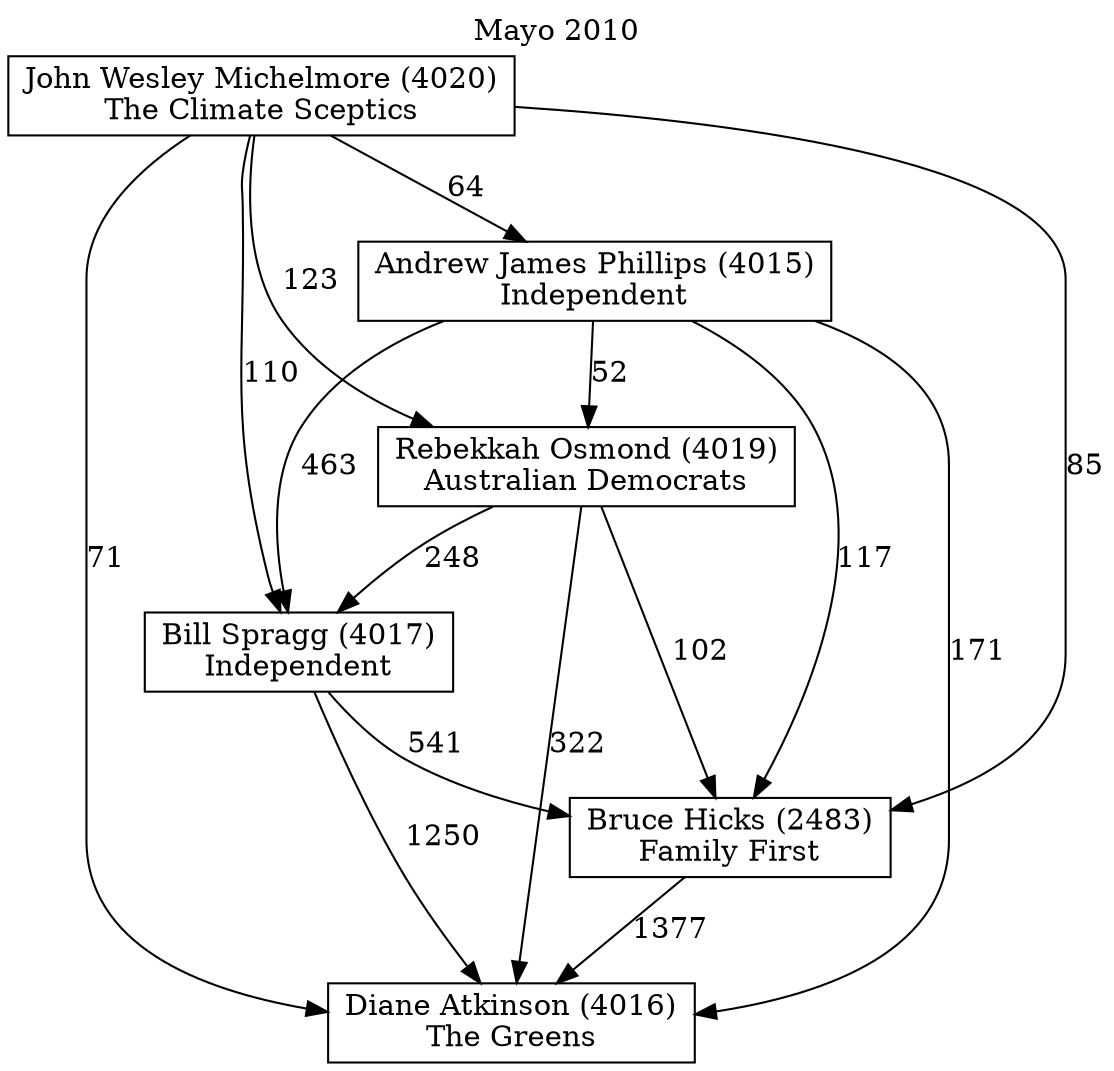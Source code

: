 // House preference flow
digraph "Diane Atkinson (4016)_Mayo_2010" {
	graph [label="Mayo 2010" labelloc=t mclimit=10]
	node [shape=box]
	"Diane Atkinson (4016)" [label="Diane Atkinson (4016)
The Greens"]
	"Bruce Hicks (2483)" [label="Bruce Hicks (2483)
Family First"]
	"Bill Spragg (4017)" [label="Bill Spragg (4017)
Independent"]
	"Rebekkah Osmond (4019)" [label="Rebekkah Osmond (4019)
Australian Democrats"]
	"Andrew James Phillips (4015)" [label="Andrew James Phillips (4015)
Independent"]
	"John Wesley Michelmore (4020)" [label="John Wesley Michelmore (4020)
The Climate Sceptics"]
	"Diane Atkinson (4016)" [label="Diane Atkinson (4016)
The Greens"]
	"Bill Spragg (4017)" [label="Bill Spragg (4017)
Independent"]
	"Rebekkah Osmond (4019)" [label="Rebekkah Osmond (4019)
Australian Democrats"]
	"Andrew James Phillips (4015)" [label="Andrew James Phillips (4015)
Independent"]
	"John Wesley Michelmore (4020)" [label="John Wesley Michelmore (4020)
The Climate Sceptics"]
	"Diane Atkinson (4016)" [label="Diane Atkinson (4016)
The Greens"]
	"Rebekkah Osmond (4019)" [label="Rebekkah Osmond (4019)
Australian Democrats"]
	"Andrew James Phillips (4015)" [label="Andrew James Phillips (4015)
Independent"]
	"John Wesley Michelmore (4020)" [label="John Wesley Michelmore (4020)
The Climate Sceptics"]
	"Diane Atkinson (4016)" [label="Diane Atkinson (4016)
The Greens"]
	"Andrew James Phillips (4015)" [label="Andrew James Phillips (4015)
Independent"]
	"John Wesley Michelmore (4020)" [label="John Wesley Michelmore (4020)
The Climate Sceptics"]
	"Diane Atkinson (4016)" [label="Diane Atkinson (4016)
The Greens"]
	"John Wesley Michelmore (4020)" [label="John Wesley Michelmore (4020)
The Climate Sceptics"]
	"John Wesley Michelmore (4020)" [label="John Wesley Michelmore (4020)
The Climate Sceptics"]
	"Andrew James Phillips (4015)" [label="Andrew James Phillips (4015)
Independent"]
	"John Wesley Michelmore (4020)" [label="John Wesley Michelmore (4020)
The Climate Sceptics"]
	"John Wesley Michelmore (4020)" [label="John Wesley Michelmore (4020)
The Climate Sceptics"]
	"Rebekkah Osmond (4019)" [label="Rebekkah Osmond (4019)
Australian Democrats"]
	"Andrew James Phillips (4015)" [label="Andrew James Phillips (4015)
Independent"]
	"John Wesley Michelmore (4020)" [label="John Wesley Michelmore (4020)
The Climate Sceptics"]
	"Rebekkah Osmond (4019)" [label="Rebekkah Osmond (4019)
Australian Democrats"]
	"John Wesley Michelmore (4020)" [label="John Wesley Michelmore (4020)
The Climate Sceptics"]
	"John Wesley Michelmore (4020)" [label="John Wesley Michelmore (4020)
The Climate Sceptics"]
	"Andrew James Phillips (4015)" [label="Andrew James Phillips (4015)
Independent"]
	"John Wesley Michelmore (4020)" [label="John Wesley Michelmore (4020)
The Climate Sceptics"]
	"John Wesley Michelmore (4020)" [label="John Wesley Michelmore (4020)
The Climate Sceptics"]
	"Bill Spragg (4017)" [label="Bill Spragg (4017)
Independent"]
	"Rebekkah Osmond (4019)" [label="Rebekkah Osmond (4019)
Australian Democrats"]
	"Andrew James Phillips (4015)" [label="Andrew James Phillips (4015)
Independent"]
	"John Wesley Michelmore (4020)" [label="John Wesley Michelmore (4020)
The Climate Sceptics"]
	"Bill Spragg (4017)" [label="Bill Spragg (4017)
Independent"]
	"Andrew James Phillips (4015)" [label="Andrew James Phillips (4015)
Independent"]
	"John Wesley Michelmore (4020)" [label="John Wesley Michelmore (4020)
The Climate Sceptics"]
	"Bill Spragg (4017)" [label="Bill Spragg (4017)
Independent"]
	"John Wesley Michelmore (4020)" [label="John Wesley Michelmore (4020)
The Climate Sceptics"]
	"John Wesley Michelmore (4020)" [label="John Wesley Michelmore (4020)
The Climate Sceptics"]
	"Andrew James Phillips (4015)" [label="Andrew James Phillips (4015)
Independent"]
	"John Wesley Michelmore (4020)" [label="John Wesley Michelmore (4020)
The Climate Sceptics"]
	"John Wesley Michelmore (4020)" [label="John Wesley Michelmore (4020)
The Climate Sceptics"]
	"Rebekkah Osmond (4019)" [label="Rebekkah Osmond (4019)
Australian Democrats"]
	"Andrew James Phillips (4015)" [label="Andrew James Phillips (4015)
Independent"]
	"John Wesley Michelmore (4020)" [label="John Wesley Michelmore (4020)
The Climate Sceptics"]
	"Rebekkah Osmond (4019)" [label="Rebekkah Osmond (4019)
Australian Democrats"]
	"John Wesley Michelmore (4020)" [label="John Wesley Michelmore (4020)
The Climate Sceptics"]
	"John Wesley Michelmore (4020)" [label="John Wesley Michelmore (4020)
The Climate Sceptics"]
	"Andrew James Phillips (4015)" [label="Andrew James Phillips (4015)
Independent"]
	"John Wesley Michelmore (4020)" [label="John Wesley Michelmore (4020)
The Climate Sceptics"]
	"John Wesley Michelmore (4020)" [label="John Wesley Michelmore (4020)
The Climate Sceptics"]
	"Bruce Hicks (2483)" [label="Bruce Hicks (2483)
Family First"]
	"Bill Spragg (4017)" [label="Bill Spragg (4017)
Independent"]
	"Rebekkah Osmond (4019)" [label="Rebekkah Osmond (4019)
Australian Democrats"]
	"Andrew James Phillips (4015)" [label="Andrew James Phillips (4015)
Independent"]
	"John Wesley Michelmore (4020)" [label="John Wesley Michelmore (4020)
The Climate Sceptics"]
	"Bruce Hicks (2483)" [label="Bruce Hicks (2483)
Family First"]
	"Rebekkah Osmond (4019)" [label="Rebekkah Osmond (4019)
Australian Democrats"]
	"Andrew James Phillips (4015)" [label="Andrew James Phillips (4015)
Independent"]
	"John Wesley Michelmore (4020)" [label="John Wesley Michelmore (4020)
The Climate Sceptics"]
	"Bruce Hicks (2483)" [label="Bruce Hicks (2483)
Family First"]
	"Andrew James Phillips (4015)" [label="Andrew James Phillips (4015)
Independent"]
	"John Wesley Michelmore (4020)" [label="John Wesley Michelmore (4020)
The Climate Sceptics"]
	"Bruce Hicks (2483)" [label="Bruce Hicks (2483)
Family First"]
	"John Wesley Michelmore (4020)" [label="John Wesley Michelmore (4020)
The Climate Sceptics"]
	"John Wesley Michelmore (4020)" [label="John Wesley Michelmore (4020)
The Climate Sceptics"]
	"Andrew James Phillips (4015)" [label="Andrew James Phillips (4015)
Independent"]
	"John Wesley Michelmore (4020)" [label="John Wesley Michelmore (4020)
The Climate Sceptics"]
	"John Wesley Michelmore (4020)" [label="John Wesley Michelmore (4020)
The Climate Sceptics"]
	"Rebekkah Osmond (4019)" [label="Rebekkah Osmond (4019)
Australian Democrats"]
	"Andrew James Phillips (4015)" [label="Andrew James Phillips (4015)
Independent"]
	"John Wesley Michelmore (4020)" [label="John Wesley Michelmore (4020)
The Climate Sceptics"]
	"Rebekkah Osmond (4019)" [label="Rebekkah Osmond (4019)
Australian Democrats"]
	"John Wesley Michelmore (4020)" [label="John Wesley Michelmore (4020)
The Climate Sceptics"]
	"John Wesley Michelmore (4020)" [label="John Wesley Michelmore (4020)
The Climate Sceptics"]
	"Andrew James Phillips (4015)" [label="Andrew James Phillips (4015)
Independent"]
	"John Wesley Michelmore (4020)" [label="John Wesley Michelmore (4020)
The Climate Sceptics"]
	"John Wesley Michelmore (4020)" [label="John Wesley Michelmore (4020)
The Climate Sceptics"]
	"Bill Spragg (4017)" [label="Bill Spragg (4017)
Independent"]
	"Rebekkah Osmond (4019)" [label="Rebekkah Osmond (4019)
Australian Democrats"]
	"Andrew James Phillips (4015)" [label="Andrew James Phillips (4015)
Independent"]
	"John Wesley Michelmore (4020)" [label="John Wesley Michelmore (4020)
The Climate Sceptics"]
	"Bill Spragg (4017)" [label="Bill Spragg (4017)
Independent"]
	"Andrew James Phillips (4015)" [label="Andrew James Phillips (4015)
Independent"]
	"John Wesley Michelmore (4020)" [label="John Wesley Michelmore (4020)
The Climate Sceptics"]
	"Bill Spragg (4017)" [label="Bill Spragg (4017)
Independent"]
	"John Wesley Michelmore (4020)" [label="John Wesley Michelmore (4020)
The Climate Sceptics"]
	"John Wesley Michelmore (4020)" [label="John Wesley Michelmore (4020)
The Climate Sceptics"]
	"Andrew James Phillips (4015)" [label="Andrew James Phillips (4015)
Independent"]
	"John Wesley Michelmore (4020)" [label="John Wesley Michelmore (4020)
The Climate Sceptics"]
	"John Wesley Michelmore (4020)" [label="John Wesley Michelmore (4020)
The Climate Sceptics"]
	"Rebekkah Osmond (4019)" [label="Rebekkah Osmond (4019)
Australian Democrats"]
	"Andrew James Phillips (4015)" [label="Andrew James Phillips (4015)
Independent"]
	"John Wesley Michelmore (4020)" [label="John Wesley Michelmore (4020)
The Climate Sceptics"]
	"Rebekkah Osmond (4019)" [label="Rebekkah Osmond (4019)
Australian Democrats"]
	"John Wesley Michelmore (4020)" [label="John Wesley Michelmore (4020)
The Climate Sceptics"]
	"John Wesley Michelmore (4020)" [label="John Wesley Michelmore (4020)
The Climate Sceptics"]
	"Andrew James Phillips (4015)" [label="Andrew James Phillips (4015)
Independent"]
	"John Wesley Michelmore (4020)" [label="John Wesley Michelmore (4020)
The Climate Sceptics"]
	"John Wesley Michelmore (4020)" [label="John Wesley Michelmore (4020)
The Climate Sceptics"]
	"Bruce Hicks (2483)" -> "Diane Atkinson (4016)" [label=1377]
	"Bill Spragg (4017)" -> "Bruce Hicks (2483)" [label=541]
	"Rebekkah Osmond (4019)" -> "Bill Spragg (4017)" [label=248]
	"Andrew James Phillips (4015)" -> "Rebekkah Osmond (4019)" [label=52]
	"John Wesley Michelmore (4020)" -> "Andrew James Phillips (4015)" [label=64]
	"Bill Spragg (4017)" -> "Diane Atkinson (4016)" [label=1250]
	"Rebekkah Osmond (4019)" -> "Diane Atkinson (4016)" [label=322]
	"Andrew James Phillips (4015)" -> "Diane Atkinson (4016)" [label=171]
	"John Wesley Michelmore (4020)" -> "Diane Atkinson (4016)" [label=71]
	"John Wesley Michelmore (4020)" -> "Rebekkah Osmond (4019)" [label=123]
	"Andrew James Phillips (4015)" -> "Bill Spragg (4017)" [label=463]
	"John Wesley Michelmore (4020)" -> "Bill Spragg (4017)" [label=110]
	"Rebekkah Osmond (4019)" -> "Bruce Hicks (2483)" [label=102]
	"Andrew James Phillips (4015)" -> "Bruce Hicks (2483)" [label=117]
	"John Wesley Michelmore (4020)" -> "Bruce Hicks (2483)" [label=85]
}
